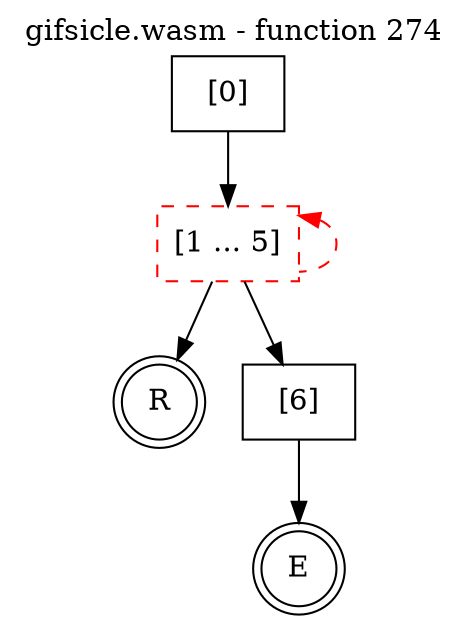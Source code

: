 digraph finite_state_machine {
    label = "gifsicle.wasm - function 274"
    labelloc =  t
    labelfontsize = 16
    labelfontcolor = black
    labelfontname = "Helvetica"
    node [shape = doublecircle]; E R ;
    node [shape = box];
    node [shape=box, color=black, style=solid] 0[label="[0]"]
    node [shape=box, color=red, style=dashed] 1[label="[1 ... 5]"]
    node [shape=box, color=black, style=solid] 6[label="[6]"]
    node [shape=box, color=black, style=solid] R[label="R"]
    0 -> 1;
    1 -> 6;
    1 -> R;
    1 -> 1[style="dashed" color="red" dir=back];
    6 -> E;
}
